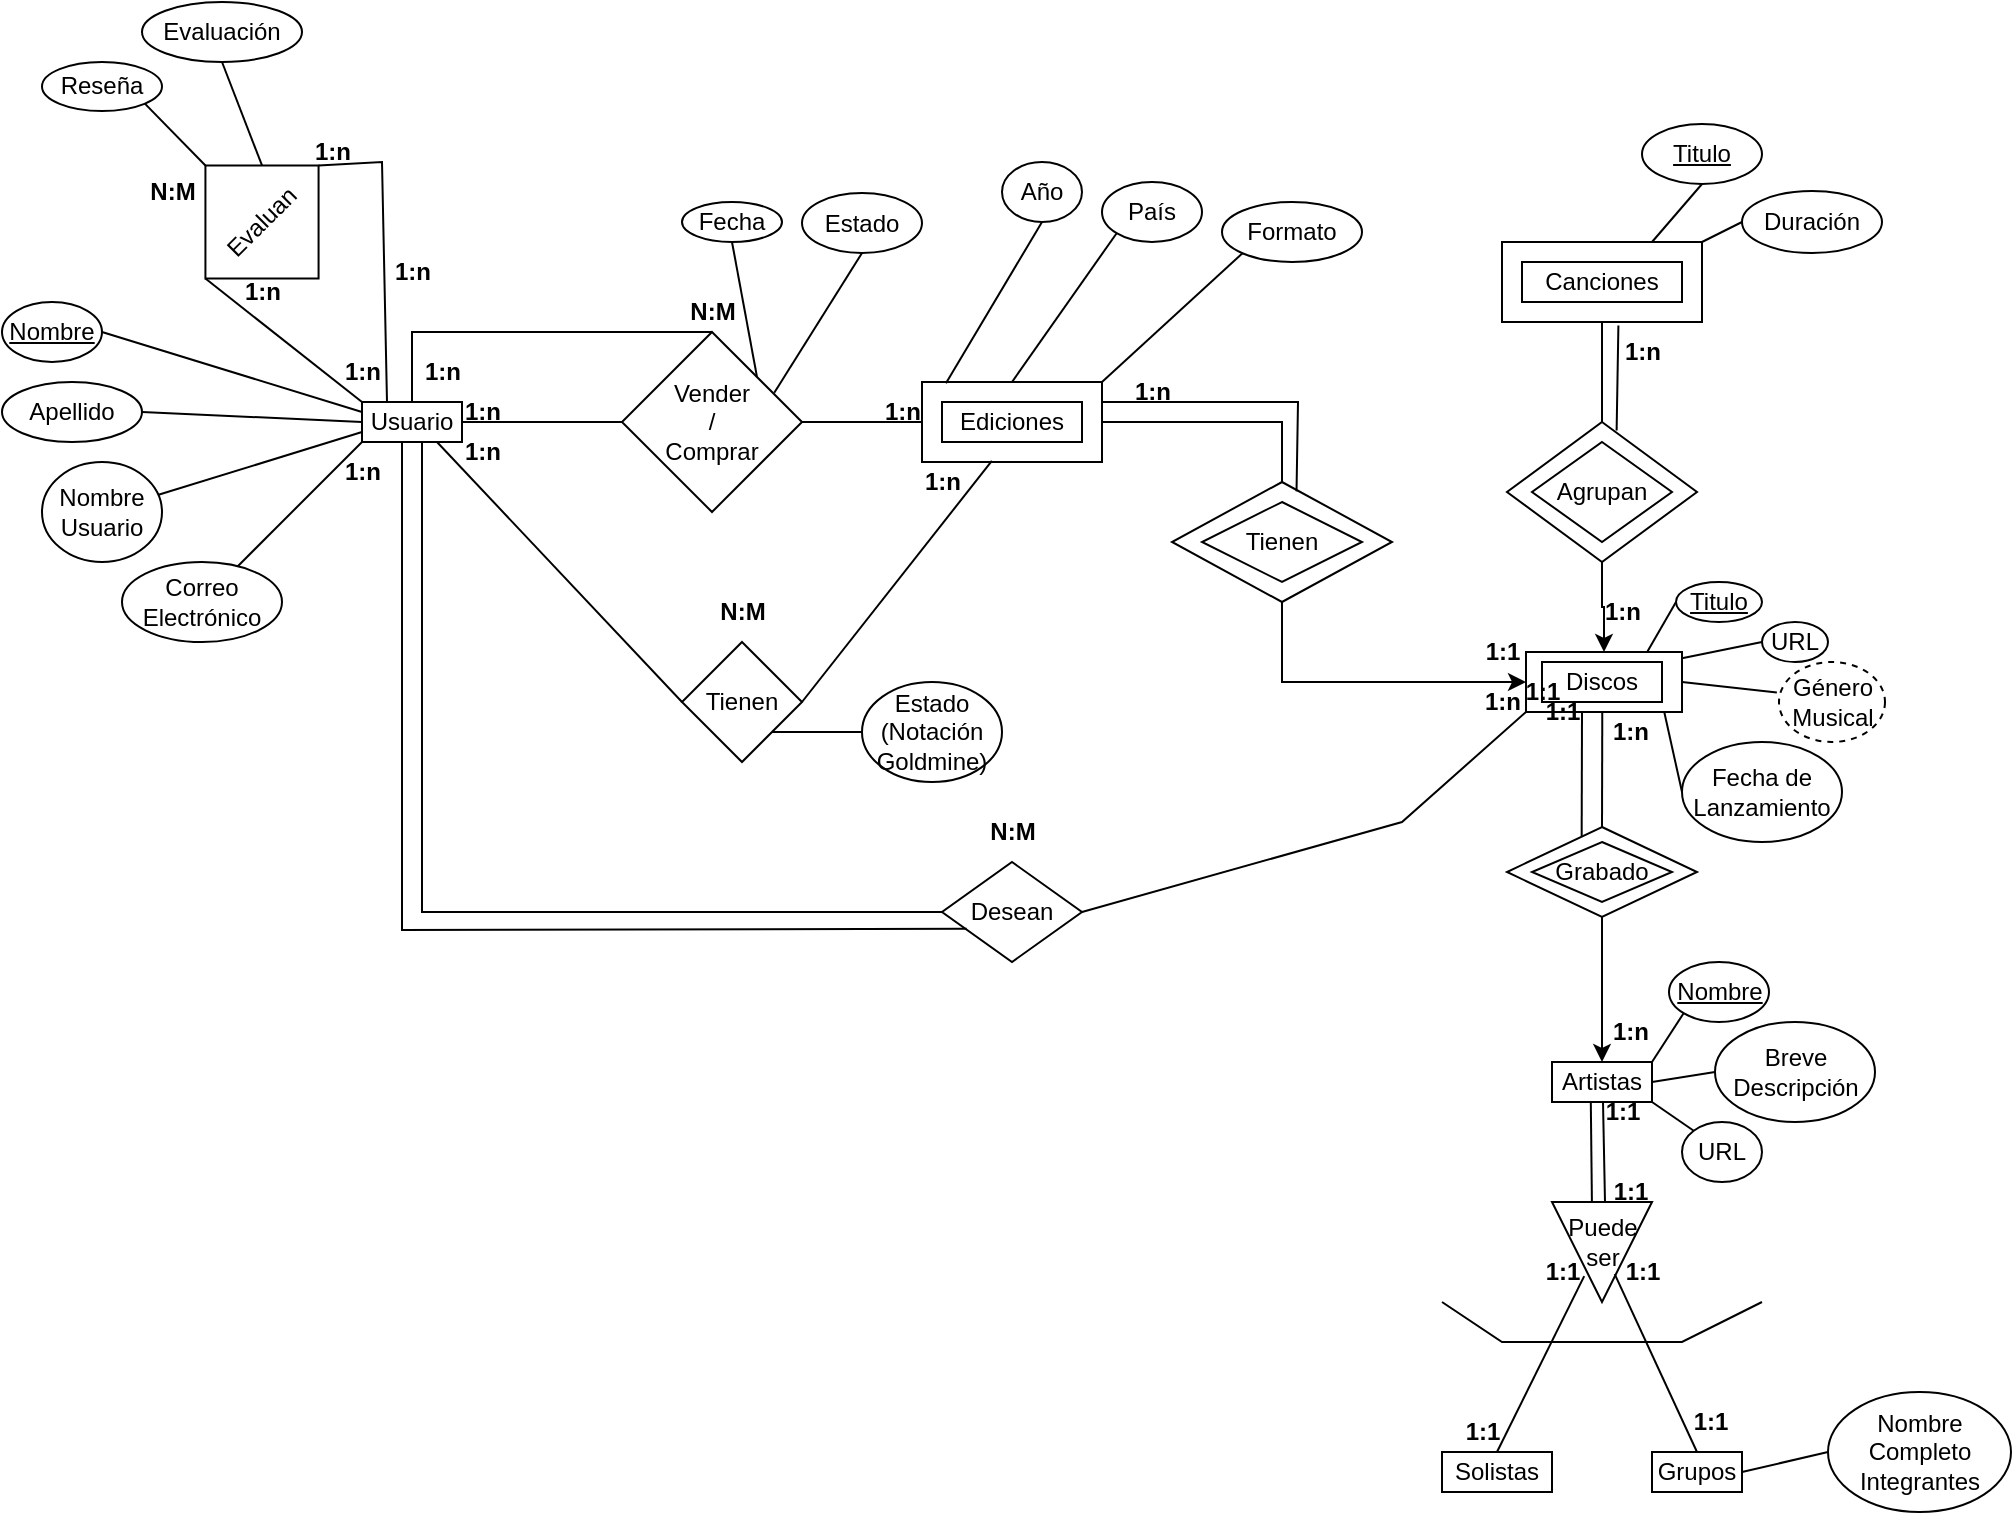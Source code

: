 <mxfile version="24.7.17">
  <diagram name="Página-1" id="pNtj-E5VUR7fUzYblgED">
    <mxGraphModel dx="2341" dy="2160" grid="1" gridSize="10" guides="1" tooltips="1" connect="1" arrows="1" fold="1" page="1" pageScale="1" pageWidth="827" pageHeight="1169" math="0" shadow="0">
      <root>
        <mxCell id="0" />
        <mxCell id="1" parent="0" />
        <mxCell id="HkKM0mRaSlbnlG0qgBaK-1" value="Usuario" style="rounded=0;whiteSpace=wrap;html=1;" parent="1" vertex="1">
          <mxGeometry x="110" y="60" width="50" height="20" as="geometry" />
        </mxCell>
        <mxCell id="HkKM0mRaSlbnlG0qgBaK-2" value="Ediciones" style="whiteSpace=wrap;html=1;" parent="1" vertex="1">
          <mxGeometry x="400" y="60" width="70" height="20" as="geometry" />
        </mxCell>
        <mxCell id="HkKM0mRaSlbnlG0qgBaK-3" value="Vender&lt;div&gt;/&lt;/div&gt;&lt;div&gt;Comprar&lt;/div&gt;" style="rhombus;whiteSpace=wrap;html=1;" parent="1" vertex="1">
          <mxGeometry x="240" y="25" width="90" height="90" as="geometry" />
        </mxCell>
        <mxCell id="HkKM0mRaSlbnlG0qgBaK-5" value="Tienen" style="rhombus;whiteSpace=wrap;html=1;" parent="1" vertex="1">
          <mxGeometry x="530" y="110" width="80" height="40" as="geometry" />
        </mxCell>
        <mxCell id="HkKM0mRaSlbnlG0qgBaK-6" value="Discos" style="whiteSpace=wrap;html=1;" parent="1" vertex="1">
          <mxGeometry x="700" y="190" width="60" height="20" as="geometry" />
        </mxCell>
        <mxCell id="HkKM0mRaSlbnlG0qgBaK-8" value="Canciones" style="whiteSpace=wrap;html=1;" parent="1" vertex="1">
          <mxGeometry x="690" y="-10" width="80" height="20" as="geometry" />
        </mxCell>
        <mxCell id="HkKM0mRaSlbnlG0qgBaK-9" value="Agrupan" style="rhombus;whiteSpace=wrap;html=1;" parent="1" vertex="1">
          <mxGeometry x="695" y="80" width="70" height="50" as="geometry" />
        </mxCell>
        <mxCell id="HkKM0mRaSlbnlG0qgBaK-10" value="Grabado" style="rhombus;whiteSpace=wrap;html=1;" parent="1" vertex="1">
          <mxGeometry x="695" y="280" width="70" height="30" as="geometry" />
        </mxCell>
        <mxCell id="HkKM0mRaSlbnlG0qgBaK-11" value="Artistas" style="whiteSpace=wrap;html=1;" parent="1" vertex="1">
          <mxGeometry x="705" y="390" width="50" height="20" as="geometry" />
        </mxCell>
        <mxCell id="HkKM0mRaSlbnlG0qgBaK-12" value="" style="triangle;whiteSpace=wrap;html=1;rotation=90;" parent="1" vertex="1">
          <mxGeometry x="705" y="460" width="50" height="50" as="geometry" />
        </mxCell>
        <mxCell id="HkKM0mRaSlbnlG0qgBaK-13" value="Solistas" style="whiteSpace=wrap;html=1;" parent="1" vertex="1">
          <mxGeometry x="650" y="585" width="55" height="20" as="geometry" />
        </mxCell>
        <mxCell id="HkKM0mRaSlbnlG0qgBaK-14" value="Grupos" style="whiteSpace=wrap;html=1;" parent="1" vertex="1">
          <mxGeometry x="755" y="585" width="45" height="20" as="geometry" />
        </mxCell>
        <mxCell id="HkKM0mRaSlbnlG0qgBaK-15" value="Puede&lt;div&gt;ser&lt;/div&gt;" style="text;html=1;align=center;verticalAlign=middle;resizable=0;points=[];autosize=1;strokeColor=none;fillColor=none;" parent="1" vertex="1">
          <mxGeometry x="700" y="460" width="60" height="40" as="geometry" />
        </mxCell>
        <mxCell id="HkKM0mRaSlbnlG0qgBaK-16" value="" style="endArrow=none;html=1;rounded=0;exitX=0.416;exitY=-0.003;exitDx=0;exitDy=0;exitPerimeter=0;entryX=0.388;entryY=0.994;entryDx=0;entryDy=0;entryPerimeter=0;" parent="1" source="HkKM0mRaSlbnlG0qgBaK-15" edge="1" target="HkKM0mRaSlbnlG0qgBaK-11">
          <mxGeometry width="50" height="50" relative="1" as="geometry">
            <mxPoint x="680" y="460" as="sourcePoint" />
            <mxPoint x="730" y="410" as="targetPoint" />
          </mxGeometry>
        </mxCell>
        <mxCell id="HkKM0mRaSlbnlG0qgBaK-17" value="Tienen" style="rhombus;whiteSpace=wrap;html=1;rotation=0;" parent="1" vertex="1">
          <mxGeometry x="270" y="180" width="60" height="60" as="geometry" />
        </mxCell>
        <mxCell id="HkKM0mRaSlbnlG0qgBaK-18" value="Desean" style="rhombus;whiteSpace=wrap;html=1;" parent="1" vertex="1">
          <mxGeometry x="400" y="290" width="70" height="50" as="geometry" />
        </mxCell>
        <mxCell id="HkKM0mRaSlbnlG0qgBaK-19" value="" style="endArrow=none;html=1;rounded=0;exitX=0;exitY=0.5;exitDx=0;exitDy=0;" parent="1" source="HkKM0mRaSlbnlG0qgBaK-18" edge="1">
          <mxGeometry width="50" height="50" relative="1" as="geometry">
            <mxPoint x="140" y="320" as="sourcePoint" />
            <mxPoint x="140" y="80" as="targetPoint" />
            <Array as="points">
              <mxPoint x="140" y="315" />
            </Array>
          </mxGeometry>
        </mxCell>
        <mxCell id="HkKM0mRaSlbnlG0qgBaK-20" value="" style="endArrow=none;html=1;rounded=0;exitX=1;exitY=0.5;exitDx=0;exitDy=0;entryX=0;entryY=1;entryDx=0;entryDy=0;" parent="1" source="HkKM0mRaSlbnlG0qgBaK-18" target="ofEIxsK4Rl22Wb2tiuf6-82" edge="1">
          <mxGeometry width="50" height="50" relative="1" as="geometry">
            <mxPoint x="510" y="320" as="sourcePoint" />
            <mxPoint x="560" y="270" as="targetPoint" />
            <Array as="points">
              <mxPoint x="630" y="270" />
            </Array>
          </mxGeometry>
        </mxCell>
        <mxCell id="HkKM0mRaSlbnlG0qgBaK-21" value="" style="endArrow=none;html=1;rounded=0;entryX=0.75;entryY=1;entryDx=0;entryDy=0;exitX=0;exitY=0.5;exitDx=0;exitDy=0;" parent="1" source="HkKM0mRaSlbnlG0qgBaK-17" target="HkKM0mRaSlbnlG0qgBaK-1" edge="1">
          <mxGeometry width="50" height="50" relative="1" as="geometry">
            <mxPoint x="170" y="210" as="sourcePoint" />
            <mxPoint x="220" y="160" as="targetPoint" />
          </mxGeometry>
        </mxCell>
        <mxCell id="HkKM0mRaSlbnlG0qgBaK-22" value="" style="endArrow=none;html=1;rounded=0;entryX=1;entryY=0.5;entryDx=0;entryDy=0;exitX=0.388;exitY=0.986;exitDx=0;exitDy=0;exitPerimeter=0;" parent="1" source="HkKM0mRaSlbnlG0qgBaK-25" target="HkKM0mRaSlbnlG0qgBaK-17" edge="1">
          <mxGeometry width="50" height="50" relative="1" as="geometry">
            <mxPoint x="462" y="260" as="sourcePoint" />
            <mxPoint x="340" y="130" as="targetPoint" />
          </mxGeometry>
        </mxCell>
        <mxCell id="HkKM0mRaSlbnlG0qgBaK-23" value="" style="endArrow=none;html=1;rounded=0;entryX=0;entryY=0.5;entryDx=0;entryDy=0;" parent="1" target="HkKM0mRaSlbnlG0qgBaK-3" edge="1">
          <mxGeometry width="50" height="50" relative="1" as="geometry">
            <mxPoint x="160" y="70" as="sourcePoint" />
            <mxPoint x="210" y="20" as="targetPoint" />
          </mxGeometry>
        </mxCell>
        <mxCell id="HkKM0mRaSlbnlG0qgBaK-24" value="" style="endArrow=none;html=1;rounded=0;entryX=0.5;entryY=0;entryDx=0;entryDy=0;exitX=0.5;exitY=0;exitDx=0;exitDy=0;" parent="1" source="HkKM0mRaSlbnlG0qgBaK-1" target="HkKM0mRaSlbnlG0qgBaK-3" edge="1">
          <mxGeometry width="50" height="50" relative="1" as="geometry">
            <mxPoint x="150" y="20" as="sourcePoint" />
            <mxPoint x="230" y="20" as="targetPoint" />
            <Array as="points">
              <mxPoint x="135" y="25" />
            </Array>
          </mxGeometry>
        </mxCell>
        <mxCell id="HkKM0mRaSlbnlG0qgBaK-25" value="" style="whiteSpace=wrap;html=1;fillColor=none;" parent="1" vertex="1">
          <mxGeometry x="390" y="50" width="90" height="40" as="geometry" />
        </mxCell>
        <mxCell id="HkKM0mRaSlbnlG0qgBaK-26" value="" style="whiteSpace=wrap;html=1;fillColor=none;" parent="1" vertex="1">
          <mxGeometry x="680" y="-20" width="100" height="40" as="geometry" />
        </mxCell>
        <mxCell id="HkKM0mRaSlbnlG0qgBaK-27" value="" style="endArrow=none;html=1;rounded=0;entryX=0.5;entryY=0;entryDx=0;entryDy=0;" parent="1" target="HkKM0mRaSlbnlG0qgBaK-30" edge="1">
          <mxGeometry width="50" height="50" relative="1" as="geometry">
            <mxPoint x="480" y="70" as="sourcePoint" />
            <mxPoint x="570" y="70" as="targetPoint" />
            <Array as="points">
              <mxPoint x="570" y="70" />
            </Array>
          </mxGeometry>
        </mxCell>
        <mxCell id="HkKM0mRaSlbnlG0qgBaK-28" value="" style="endArrow=none;html=1;rounded=0;entryX=0.566;entryY=0.078;entryDx=0;entryDy=0;entryPerimeter=0;" parent="1" target="HkKM0mRaSlbnlG0qgBaK-30" edge="1">
          <mxGeometry width="50" height="50" relative="1" as="geometry">
            <mxPoint x="480" y="60" as="sourcePoint" />
            <mxPoint x="583" y="110" as="targetPoint" />
            <Array as="points">
              <mxPoint x="578" y="60" />
            </Array>
          </mxGeometry>
        </mxCell>
        <mxCell id="HkKM0mRaSlbnlG0qgBaK-31" style="edgeStyle=orthogonalEdgeStyle;rounded=0;orthogonalLoop=1;jettySize=auto;html=1;exitX=0.5;exitY=1;exitDx=0;exitDy=0;entryX=0;entryY=0.5;entryDx=0;entryDy=0;" parent="1" source="HkKM0mRaSlbnlG0qgBaK-30" target="ofEIxsK4Rl22Wb2tiuf6-82" edge="1">
          <mxGeometry relative="1" as="geometry" />
        </mxCell>
        <mxCell id="HkKM0mRaSlbnlG0qgBaK-30" value="" style="rhombus;whiteSpace=wrap;html=1;fillColor=none;" parent="1" vertex="1">
          <mxGeometry x="515" y="100" width="110" height="60" as="geometry" />
        </mxCell>
        <mxCell id="HkKM0mRaSlbnlG0qgBaK-35" style="edgeStyle=orthogonalEdgeStyle;rounded=0;orthogonalLoop=1;jettySize=auto;html=1;exitX=0.5;exitY=1;exitDx=0;exitDy=0;entryX=0.5;entryY=0;entryDx=0;entryDy=0;" parent="1" source="HkKM0mRaSlbnlG0qgBaK-32" target="ofEIxsK4Rl22Wb2tiuf6-82" edge="1">
          <mxGeometry relative="1" as="geometry" />
        </mxCell>
        <mxCell id="HkKM0mRaSlbnlG0qgBaK-32" value="" style="rhombus;whiteSpace=wrap;html=1;fillColor=none;" parent="1" vertex="1">
          <mxGeometry x="682.5" y="70" width="95" height="70" as="geometry" />
        </mxCell>
        <mxCell id="HkKM0mRaSlbnlG0qgBaK-33" value="" style="endArrow=none;html=1;rounded=0;entryX=0.582;entryY=1.045;entryDx=0;entryDy=0;entryPerimeter=0;exitX=0.577;exitY=0.06;exitDx=0;exitDy=0;exitPerimeter=0;" parent="1" source="HkKM0mRaSlbnlG0qgBaK-32" target="HkKM0mRaSlbnlG0qgBaK-26" edge="1">
          <mxGeometry width="50" height="50" relative="1" as="geometry">
            <mxPoint x="738" y="70" as="sourcePoint" />
            <mxPoint x="740" y="40" as="targetPoint" />
            <Array as="points" />
          </mxGeometry>
        </mxCell>
        <mxCell id="HkKM0mRaSlbnlG0qgBaK-34" value="" style="endArrow=none;html=1;rounded=0;exitX=0.5;exitY=0;exitDx=0;exitDy=0;" parent="1" source="HkKM0mRaSlbnlG0qgBaK-32" edge="1">
          <mxGeometry width="50" height="50" relative="1" as="geometry">
            <mxPoint x="680" y="70" as="sourcePoint" />
            <mxPoint x="730" y="20" as="targetPoint" />
          </mxGeometry>
        </mxCell>
        <mxCell id="HkKM0mRaSlbnlG0qgBaK-36" value="" style="endArrow=none;html=1;rounded=0;exitX=1;exitY=0.5;exitDx=0;exitDy=0;entryX=0;entryY=0.5;entryDx=0;entryDy=0;" parent="1" source="HkKM0mRaSlbnlG0qgBaK-3" target="HkKM0mRaSlbnlG0qgBaK-25" edge="1">
          <mxGeometry width="50" height="50" relative="1" as="geometry">
            <mxPoint x="410" y="250" as="sourcePoint" />
            <mxPoint x="460" y="200" as="targetPoint" />
          </mxGeometry>
        </mxCell>
        <mxCell id="HkKM0mRaSlbnlG0qgBaK-38" value="" style="endArrow=none;html=1;rounded=0;exitX=0.5;exitY=0;exitDx=0;exitDy=0;entryX=0.489;entryY=0.992;entryDx=0;entryDy=0;entryPerimeter=0;" parent="1" source="ofEIxsK4Rl22Wb2tiuf6-80" target="ofEIxsK4Rl22Wb2tiuf6-82" edge="1">
          <mxGeometry width="50" height="50" relative="1" as="geometry">
            <mxPoint x="670" y="300" as="sourcePoint" />
            <mxPoint x="720" y="250" as="targetPoint" />
          </mxGeometry>
        </mxCell>
        <mxCell id="HkKM0mRaSlbnlG0qgBaK-39" value="" style="endArrow=none;html=1;rounded=0;entryX=0.606;entryY=0.902;entryDx=0;entryDy=0;entryPerimeter=0;exitX=0.5;exitY=0;exitDx=0;exitDy=0;" parent="1" source="HkKM0mRaSlbnlG0qgBaK-14" target="HkKM0mRaSlbnlG0qgBaK-15" edge="1">
          <mxGeometry width="50" height="50" relative="1" as="geometry">
            <mxPoint x="740" y="550" as="sourcePoint" />
            <mxPoint x="790" y="500" as="targetPoint" />
          </mxGeometry>
        </mxCell>
        <mxCell id="HkKM0mRaSlbnlG0qgBaK-40" value="" style="endArrow=none;html=1;rounded=0;entryX=0.741;entryY=0.678;entryDx=0;entryDy=0;entryPerimeter=0;exitX=0.5;exitY=0;exitDx=0;exitDy=0;" parent="1" source="HkKM0mRaSlbnlG0qgBaK-13" target="HkKM0mRaSlbnlG0qgBaK-12" edge="1">
          <mxGeometry width="50" height="50" relative="1" as="geometry">
            <mxPoint x="680" y="580" as="sourcePoint" />
            <mxPoint x="720" y="500" as="targetPoint" />
          </mxGeometry>
        </mxCell>
        <mxCell id="HkKM0mRaSlbnlG0qgBaK-41" value="" style="endArrow=none;html=1;rounded=0;entryX=0.359;entryY=1.007;entryDx=0;entryDy=0;entryPerimeter=0;exitX=0.393;exitY=0.104;exitDx=0;exitDy=0;exitPerimeter=0;" parent="1" edge="1" target="ofEIxsK4Rl22Wb2tiuf6-82" source="ofEIxsK4Rl22Wb2tiuf6-80">
          <mxGeometry width="50" height="50" relative="1" as="geometry">
            <mxPoint x="721" y="280" as="sourcePoint" />
            <mxPoint x="720" y="214" as="targetPoint" />
          </mxGeometry>
        </mxCell>
        <mxCell id="HkKM0mRaSlbnlG0qgBaK-42" value="" style="endArrow=none;html=1;rounded=0;entryX=0;entryY=0;entryDx=0;entryDy=0;exitX=0;exitY=0.5;exitDx=0;exitDy=0;" parent="1" source="HkKM0mRaSlbnlG0qgBaK-45" target="HkKM0mRaSlbnlG0qgBaK-1" edge="1">
          <mxGeometry width="50" height="50" relative="1" as="geometry">
            <mxPoint x="30" y="20" as="sourcePoint" />
            <mxPoint x="90" y="50" as="targetPoint" />
          </mxGeometry>
        </mxCell>
        <mxCell id="HkKM0mRaSlbnlG0qgBaK-43" value="" style="endArrow=none;html=1;rounded=0;exitX=0.25;exitY=0;exitDx=0;exitDy=0;entryX=1;entryY=0.5;entryDx=0;entryDy=0;" parent="1" source="HkKM0mRaSlbnlG0qgBaK-1" target="HkKM0mRaSlbnlG0qgBaK-45" edge="1">
          <mxGeometry width="50" height="50" relative="1" as="geometry">
            <mxPoint x="122.5" y="40" as="sourcePoint" />
            <mxPoint x="120" y="-120" as="targetPoint" />
            <Array as="points">
              <mxPoint x="120" y="-60" />
            </Array>
          </mxGeometry>
        </mxCell>
        <mxCell id="HkKM0mRaSlbnlG0qgBaK-45" value="Evaluan" style="rhombus;whiteSpace=wrap;html=1;rotation=-45;" parent="1" vertex="1">
          <mxGeometry x="20" y="-70" width="80" height="80" as="geometry" />
        </mxCell>
        <mxCell id="HkKM0mRaSlbnlG0qgBaK-49" value="" style="endArrow=none;html=1;rounded=0;" parent="1" edge="1">
          <mxGeometry width="50" height="50" relative="1" as="geometry">
            <mxPoint x="650" y="510" as="sourcePoint" />
            <mxPoint x="810" y="510" as="targetPoint" />
            <Array as="points">
              <mxPoint x="680" y="530" />
              <mxPoint x="710" y="530" />
              <mxPoint x="750" y="530" />
              <mxPoint x="770" y="530" />
              <mxPoint x="790" y="520" />
            </Array>
          </mxGeometry>
        </mxCell>
        <mxCell id="ofEIxsK4Rl22Wb2tiuf6-1" value="Estado&lt;div&gt;(Notación&lt;/div&gt;&lt;div&gt;Goldmine)&lt;/div&gt;" style="ellipse;whiteSpace=wrap;html=1;" vertex="1" parent="1">
          <mxGeometry x="360" y="200" width="70" height="50" as="geometry" />
        </mxCell>
        <mxCell id="ofEIxsK4Rl22Wb2tiuf6-2" value="" style="endArrow=none;html=1;rounded=0;exitX=0;exitY=0.5;exitDx=0;exitDy=0;entryX=1;entryY=1;entryDx=0;entryDy=0;" edge="1" parent="1" source="ofEIxsK4Rl22Wb2tiuf6-1" target="HkKM0mRaSlbnlG0qgBaK-17">
          <mxGeometry width="50" height="50" relative="1" as="geometry">
            <mxPoint x="440" y="250" as="sourcePoint" />
            <mxPoint x="490" y="200" as="targetPoint" />
          </mxGeometry>
        </mxCell>
        <mxCell id="ofEIxsK4Rl22Wb2tiuf6-3" value="&lt;u&gt;Titulo&lt;/u&gt;" style="ellipse;whiteSpace=wrap;html=1;" vertex="1" parent="1">
          <mxGeometry x="750" y="-79" width="60" height="30" as="geometry" />
        </mxCell>
        <mxCell id="ofEIxsK4Rl22Wb2tiuf6-4" value="Duración" style="ellipse;whiteSpace=wrap;html=1;" vertex="1" parent="1">
          <mxGeometry x="800" y="-45.5" width="70" height="31" as="geometry" />
        </mxCell>
        <mxCell id="ofEIxsK4Rl22Wb2tiuf6-5" value="" style="endArrow=none;html=1;rounded=0;entryX=0;entryY=0.5;entryDx=0;entryDy=0;exitX=1;exitY=0;exitDx=0;exitDy=0;" edge="1" parent="1" source="HkKM0mRaSlbnlG0qgBaK-26" target="ofEIxsK4Rl22Wb2tiuf6-4">
          <mxGeometry width="50" height="50" relative="1" as="geometry">
            <mxPoint x="820" y="80" as="sourcePoint" />
            <mxPoint x="870" y="30" as="targetPoint" />
          </mxGeometry>
        </mxCell>
        <mxCell id="ofEIxsK4Rl22Wb2tiuf6-6" value="" style="endArrow=none;html=1;rounded=0;entryX=0.5;entryY=1;entryDx=0;entryDy=0;exitX=0.75;exitY=0;exitDx=0;exitDy=0;" edge="1" parent="1" source="HkKM0mRaSlbnlG0qgBaK-26" target="ofEIxsK4Rl22Wb2tiuf6-3">
          <mxGeometry width="50" height="50" relative="1" as="geometry">
            <mxPoint x="645" y="-30" as="sourcePoint" />
            <mxPoint x="695" y="-80" as="targetPoint" />
          </mxGeometry>
        </mxCell>
        <mxCell id="ofEIxsK4Rl22Wb2tiuf6-7" value="&lt;u&gt;Titulo&lt;/u&gt;" style="ellipse;whiteSpace=wrap;html=1;" vertex="1" parent="1">
          <mxGeometry x="767" y="150" width="43" height="20" as="geometry" />
        </mxCell>
        <mxCell id="ofEIxsK4Rl22Wb2tiuf6-8" value="Fecha de&lt;div&gt;Lanzamiento&lt;/div&gt;" style="ellipse;whiteSpace=wrap;html=1;" vertex="1" parent="1">
          <mxGeometry x="770" y="230" width="80" height="50" as="geometry" />
        </mxCell>
        <mxCell id="ofEIxsK4Rl22Wb2tiuf6-9" value="Género&lt;div&gt;Musical&lt;/div&gt;" style="ellipse;whiteSpace=wrap;html=1;dashed=1;" vertex="1" parent="1">
          <mxGeometry x="818.5" y="190" width="53" height="40" as="geometry" />
        </mxCell>
        <mxCell id="ofEIxsK4Rl22Wb2tiuf6-10" value="URL" style="ellipse;whiteSpace=wrap;html=1;" vertex="1" parent="1">
          <mxGeometry x="810" y="170" width="33" height="20" as="geometry" />
        </mxCell>
        <mxCell id="ofEIxsK4Rl22Wb2tiuf6-11" value="" style="endArrow=none;html=1;rounded=0;entryX=1;entryY=0.105;entryDx=0;entryDy=0;exitX=0;exitY=0.5;exitDx=0;exitDy=0;entryPerimeter=0;" edge="1" parent="1" source="ofEIxsK4Rl22Wb2tiuf6-10" target="ofEIxsK4Rl22Wb2tiuf6-82">
          <mxGeometry width="50" height="50" relative="1" as="geometry">
            <mxPoint x="740" y="180" as="sourcePoint" />
            <mxPoint x="790" y="130" as="targetPoint" />
          </mxGeometry>
        </mxCell>
        <mxCell id="ofEIxsK4Rl22Wb2tiuf6-12" value="" style="endArrow=none;html=1;rounded=0;exitX=1;exitY=0.5;exitDx=0;exitDy=0;entryX=-0.02;entryY=0.382;entryDx=0;entryDy=0;entryPerimeter=0;" edge="1" parent="1" source="ofEIxsK4Rl22Wb2tiuf6-82" target="ofEIxsK4Rl22Wb2tiuf6-9">
          <mxGeometry width="50" height="50" relative="1" as="geometry">
            <mxPoint x="784" y="130" as="sourcePoint" />
            <mxPoint x="834" y="80" as="targetPoint" />
          </mxGeometry>
        </mxCell>
        <mxCell id="ofEIxsK4Rl22Wb2tiuf6-13" value="" style="endArrow=none;html=1;rounded=0;exitX=0.94;exitY=0.163;exitDx=0;exitDy=0;entryX=0;entryY=0.5;entryDx=0;entryDy=0;exitPerimeter=0;" edge="1" parent="1" source="ofEIxsK4Rl22Wb2tiuf6-78" target="ofEIxsK4Rl22Wb2tiuf6-8">
          <mxGeometry width="50" height="50" relative="1" as="geometry">
            <mxPoint x="780.5" y="95" as="sourcePoint" />
            <mxPoint x="830.5" y="45" as="targetPoint" />
          </mxGeometry>
        </mxCell>
        <mxCell id="ofEIxsK4Rl22Wb2tiuf6-14" value="" style="endArrow=none;html=1;rounded=0;exitX=0.775;exitY=0.009;exitDx=0;exitDy=0;entryX=0;entryY=0.5;entryDx=0;entryDy=0;exitPerimeter=0;" edge="1" parent="1" source="ofEIxsK4Rl22Wb2tiuf6-82" target="ofEIxsK4Rl22Wb2tiuf6-7">
          <mxGeometry width="50" height="50" relative="1" as="geometry">
            <mxPoint x="780" y="75" as="sourcePoint" />
            <mxPoint x="830" y="25" as="targetPoint" />
          </mxGeometry>
        </mxCell>
        <mxCell id="ofEIxsK4Rl22Wb2tiuf6-17" value="URL" style="ellipse;whiteSpace=wrap;html=1;" vertex="1" parent="1">
          <mxGeometry x="770" y="420" width="40" height="30" as="geometry" />
        </mxCell>
        <mxCell id="ofEIxsK4Rl22Wb2tiuf6-18" value="Breve&lt;div&gt;Descripción&lt;/div&gt;" style="ellipse;whiteSpace=wrap;html=1;" vertex="1" parent="1">
          <mxGeometry x="786.5" y="370" width="80" height="50" as="geometry" />
        </mxCell>
        <mxCell id="ofEIxsK4Rl22Wb2tiuf6-19" value="&lt;u&gt;Nombre&lt;/u&gt;" style="ellipse;whiteSpace=wrap;html=1;" vertex="1" parent="1">
          <mxGeometry x="763.5" y="340" width="50" height="30" as="geometry" />
        </mxCell>
        <mxCell id="ofEIxsK4Rl22Wb2tiuf6-20" value="Nombre&lt;div&gt;Completo&lt;/div&gt;&lt;div&gt;Integrantes&lt;/div&gt;" style="ellipse;whiteSpace=wrap;html=1;" vertex="1" parent="1">
          <mxGeometry x="843" y="555" width="91.5" height="60" as="geometry" />
        </mxCell>
        <mxCell id="ofEIxsK4Rl22Wb2tiuf6-22" value="" style="endArrow=none;html=1;rounded=0;entryX=1;entryY=0;entryDx=0;entryDy=0;exitX=0;exitY=1;exitDx=0;exitDy=0;" edge="1" parent="1" source="ofEIxsK4Rl22Wb2tiuf6-19" target="HkKM0mRaSlbnlG0qgBaK-11">
          <mxGeometry width="50" height="50" relative="1" as="geometry">
            <mxPoint x="655" y="440" as="sourcePoint" />
            <mxPoint x="705" y="390" as="targetPoint" />
          </mxGeometry>
        </mxCell>
        <mxCell id="ofEIxsK4Rl22Wb2tiuf6-23" value="" style="endArrow=none;html=1;rounded=0;exitX=0;exitY=0.5;exitDx=0;exitDy=0;" edge="1" parent="1" source="ofEIxsK4Rl22Wb2tiuf6-18">
          <mxGeometry width="50" height="50" relative="1" as="geometry">
            <mxPoint x="705" y="450" as="sourcePoint" />
            <mxPoint x="755" y="400" as="targetPoint" />
          </mxGeometry>
        </mxCell>
        <mxCell id="ofEIxsK4Rl22Wb2tiuf6-24" value="" style="endArrow=none;html=1;rounded=0;entryX=1;entryY=1;entryDx=0;entryDy=0;exitX=0;exitY=0;exitDx=0;exitDy=0;" edge="1" parent="1" source="ofEIxsK4Rl22Wb2tiuf6-17" target="HkKM0mRaSlbnlG0qgBaK-11">
          <mxGeometry width="50" height="50" relative="1" as="geometry">
            <mxPoint x="610" y="410" as="sourcePoint" />
            <mxPoint x="660" y="360" as="targetPoint" />
          </mxGeometry>
        </mxCell>
        <mxCell id="ofEIxsK4Rl22Wb2tiuf6-25" value="" style="endArrow=none;html=1;rounded=0;entryX=1;entryY=0.5;entryDx=0;entryDy=0;exitX=0;exitY=0.5;exitDx=0;exitDy=0;" edge="1" parent="1" source="ofEIxsK4Rl22Wb2tiuf6-20" target="HkKM0mRaSlbnlG0qgBaK-14">
          <mxGeometry width="50" height="50" relative="1" as="geometry">
            <mxPoint x="760" y="570" as="sourcePoint" />
            <mxPoint x="810" y="520" as="targetPoint" />
          </mxGeometry>
        </mxCell>
        <mxCell id="ofEIxsK4Rl22Wb2tiuf6-26" value="Año" style="ellipse;whiteSpace=wrap;html=1;" vertex="1" parent="1">
          <mxGeometry x="430" y="-60" width="40" height="30" as="geometry" />
        </mxCell>
        <mxCell id="ofEIxsK4Rl22Wb2tiuf6-27" value="País" style="ellipse;whiteSpace=wrap;html=1;" vertex="1" parent="1">
          <mxGeometry x="480" y="-50" width="50" height="30" as="geometry" />
        </mxCell>
        <mxCell id="ofEIxsK4Rl22Wb2tiuf6-28" value="Formato" style="ellipse;whiteSpace=wrap;html=1;" vertex="1" parent="1">
          <mxGeometry x="540" y="-40" width="70" height="30" as="geometry" />
        </mxCell>
        <mxCell id="ofEIxsK4Rl22Wb2tiuf6-30" value="" style="endArrow=none;html=1;rounded=0;entryX=0;entryY=1;entryDx=0;entryDy=0;exitX=0.5;exitY=0;exitDx=0;exitDy=0;" edge="1" parent="1" source="HkKM0mRaSlbnlG0qgBaK-25" target="ofEIxsK4Rl22Wb2tiuf6-27">
          <mxGeometry width="50" height="50" relative="1" as="geometry">
            <mxPoint x="390" y="80" as="sourcePoint" />
            <mxPoint x="440" y="30" as="targetPoint" />
          </mxGeometry>
        </mxCell>
        <mxCell id="ofEIxsK4Rl22Wb2tiuf6-31" value="" style="endArrow=none;html=1;rounded=0;entryX=0;entryY=1;entryDx=0;entryDy=0;exitX=1;exitY=0;exitDx=0;exitDy=0;" edge="1" parent="1" source="HkKM0mRaSlbnlG0qgBaK-25" target="ofEIxsK4Rl22Wb2tiuf6-28">
          <mxGeometry width="50" height="50" relative="1" as="geometry">
            <mxPoint x="390" y="80" as="sourcePoint" />
            <mxPoint x="440" y="30" as="targetPoint" />
          </mxGeometry>
        </mxCell>
        <mxCell id="ofEIxsK4Rl22Wb2tiuf6-32" value="" style="endArrow=none;html=1;rounded=0;entryX=0.5;entryY=1;entryDx=0;entryDy=0;exitX=0.133;exitY=0.016;exitDx=0;exitDy=0;exitPerimeter=0;" edge="1" parent="1" source="HkKM0mRaSlbnlG0qgBaK-25" target="ofEIxsK4Rl22Wb2tiuf6-26">
          <mxGeometry width="50" height="50" relative="1" as="geometry">
            <mxPoint x="390" y="80" as="sourcePoint" />
            <mxPoint x="440" y="30" as="targetPoint" />
          </mxGeometry>
        </mxCell>
        <mxCell id="ofEIxsK4Rl22Wb2tiuf6-34" value="Fecha" style="ellipse;whiteSpace=wrap;html=1;" vertex="1" parent="1">
          <mxGeometry x="270" y="-40" width="50" height="20" as="geometry" />
        </mxCell>
        <mxCell id="ofEIxsK4Rl22Wb2tiuf6-35" value="Estado" style="ellipse;whiteSpace=wrap;html=1;" vertex="1" parent="1">
          <mxGeometry x="330" y="-44.5" width="60" height="30" as="geometry" />
        </mxCell>
        <mxCell id="ofEIxsK4Rl22Wb2tiuf6-36" value="" style="endArrow=none;html=1;rounded=0;entryX=0.5;entryY=1;entryDx=0;entryDy=0;exitX=0.846;exitY=0.337;exitDx=0;exitDy=0;exitPerimeter=0;" edge="1" parent="1" source="HkKM0mRaSlbnlG0qgBaK-3" target="ofEIxsK4Rl22Wb2tiuf6-35">
          <mxGeometry width="50" height="50" relative="1" as="geometry">
            <mxPoint x="390" y="220" as="sourcePoint" />
            <mxPoint x="440" y="170" as="targetPoint" />
          </mxGeometry>
        </mxCell>
        <mxCell id="ofEIxsK4Rl22Wb2tiuf6-37" value="" style="endArrow=none;html=1;rounded=0;entryX=0.5;entryY=1;entryDx=0;entryDy=0;exitX=1;exitY=0;exitDx=0;exitDy=0;" edge="1" parent="1" source="HkKM0mRaSlbnlG0qgBaK-3" target="ofEIxsK4Rl22Wb2tiuf6-34">
          <mxGeometry width="50" height="50" relative="1" as="geometry">
            <mxPoint x="390" y="220" as="sourcePoint" />
            <mxPoint x="440" y="170" as="targetPoint" />
          </mxGeometry>
        </mxCell>
        <mxCell id="ofEIxsK4Rl22Wb2tiuf6-38" value="Reseña" style="ellipse;whiteSpace=wrap;html=1;" vertex="1" parent="1">
          <mxGeometry x="-50" y="-110" width="60" height="24.5" as="geometry" />
        </mxCell>
        <mxCell id="ofEIxsK4Rl22Wb2tiuf6-39" value="Evaluación" style="ellipse;whiteSpace=wrap;html=1;" vertex="1" parent="1">
          <mxGeometry y="-140" width="80" height="30" as="geometry" />
        </mxCell>
        <mxCell id="ofEIxsK4Rl22Wb2tiuf6-40" value="" style="endArrow=none;html=1;rounded=0;entryX=1;entryY=1;entryDx=0;entryDy=0;exitX=0.5;exitY=0;exitDx=0;exitDy=0;" edge="1" parent="1" source="HkKM0mRaSlbnlG0qgBaK-45" target="ofEIxsK4Rl22Wb2tiuf6-38">
          <mxGeometry width="50" height="50" relative="1" as="geometry">
            <mxPoint x="350" y="-10" as="sourcePoint" />
            <mxPoint x="400" y="-60" as="targetPoint" />
          </mxGeometry>
        </mxCell>
        <mxCell id="ofEIxsK4Rl22Wb2tiuf6-41" value="" style="endArrow=none;html=1;rounded=0;entryX=0.5;entryY=1;entryDx=0;entryDy=0;exitX=1;exitY=0;exitDx=0;exitDy=0;" edge="1" parent="1" source="HkKM0mRaSlbnlG0qgBaK-45" target="ofEIxsK4Rl22Wb2tiuf6-39">
          <mxGeometry width="50" height="50" relative="1" as="geometry">
            <mxPoint x="350" y="-10" as="sourcePoint" />
            <mxPoint x="400" y="-60" as="targetPoint" />
          </mxGeometry>
        </mxCell>
        <mxCell id="ofEIxsK4Rl22Wb2tiuf6-42" value="&lt;u&gt;Nombre&lt;/u&gt;" style="ellipse;whiteSpace=wrap;html=1;" vertex="1" parent="1">
          <mxGeometry x="-70" y="10" width="50" height="30" as="geometry" />
        </mxCell>
        <mxCell id="ofEIxsK4Rl22Wb2tiuf6-43" value="Correo&lt;div&gt;Electrónico&lt;/div&gt;" style="ellipse;whiteSpace=wrap;html=1;" vertex="1" parent="1">
          <mxGeometry x="-10" y="140" width="80" height="40" as="geometry" />
        </mxCell>
        <mxCell id="ofEIxsK4Rl22Wb2tiuf6-44" value="Nombre&lt;div&gt;Usuario&lt;/div&gt;" style="ellipse;whiteSpace=wrap;html=1;" vertex="1" parent="1">
          <mxGeometry x="-50" y="90" width="60" height="50" as="geometry" />
        </mxCell>
        <mxCell id="ofEIxsK4Rl22Wb2tiuf6-45" value="Apellido" style="ellipse;whiteSpace=wrap;html=1;" vertex="1" parent="1">
          <mxGeometry x="-70" y="50" width="70" height="30" as="geometry" />
        </mxCell>
        <mxCell id="ofEIxsK4Rl22Wb2tiuf6-48" value="" style="endArrow=none;html=1;rounded=0;entryX=0;entryY=0.25;entryDx=0;entryDy=0;exitX=1;exitY=0.5;exitDx=0;exitDy=0;" edge="1" parent="1" source="ofEIxsK4Rl22Wb2tiuf6-42" target="HkKM0mRaSlbnlG0qgBaK-1">
          <mxGeometry width="50" height="50" relative="1" as="geometry">
            <mxPoint x="70" y="155" as="sourcePoint" />
            <mxPoint x="120" y="105" as="targetPoint" />
          </mxGeometry>
        </mxCell>
        <mxCell id="ofEIxsK4Rl22Wb2tiuf6-49" value="" style="endArrow=none;html=1;rounded=0;entryX=0;entryY=0.5;entryDx=0;entryDy=0;exitX=1;exitY=0.5;exitDx=0;exitDy=0;" edge="1" parent="1" source="ofEIxsK4Rl22Wb2tiuf6-45" target="HkKM0mRaSlbnlG0qgBaK-1">
          <mxGeometry width="50" height="50" relative="1" as="geometry">
            <mxPoint x="70" y="220" as="sourcePoint" />
            <mxPoint x="120" y="170" as="targetPoint" />
          </mxGeometry>
        </mxCell>
        <mxCell id="ofEIxsK4Rl22Wb2tiuf6-50" value="" style="endArrow=none;html=1;rounded=0;entryX=0;entryY=0.75;entryDx=0;entryDy=0;exitX=0.971;exitY=0.328;exitDx=0;exitDy=0;exitPerimeter=0;" edge="1" parent="1" source="ofEIxsK4Rl22Wb2tiuf6-44" target="HkKM0mRaSlbnlG0qgBaK-1">
          <mxGeometry width="50" height="50" relative="1" as="geometry">
            <mxPoint x="320" y="260" as="sourcePoint" />
            <mxPoint x="370" y="210" as="targetPoint" />
          </mxGeometry>
        </mxCell>
        <mxCell id="ofEIxsK4Rl22Wb2tiuf6-51" value="" style="endArrow=none;html=1;rounded=0;entryX=0;entryY=1;entryDx=0;entryDy=0;" edge="1" parent="1" source="ofEIxsK4Rl22Wb2tiuf6-43" target="HkKM0mRaSlbnlG0qgBaK-1">
          <mxGeometry width="50" height="50" relative="1" as="geometry">
            <mxPoint x="320" y="260" as="sourcePoint" />
            <mxPoint x="370" y="210" as="targetPoint" />
          </mxGeometry>
        </mxCell>
        <mxCell id="ofEIxsK4Rl22Wb2tiuf6-53" value="&lt;b&gt;1:n&lt;/b&gt;" style="text;html=1;align=center;verticalAlign=middle;resizable=0;points=[];autosize=1;strokeColor=none;fillColor=none;" vertex="1" parent="1">
          <mxGeometry x="115" y="-20" width="40" height="30" as="geometry" />
        </mxCell>
        <mxCell id="ofEIxsK4Rl22Wb2tiuf6-56" value="&lt;b&gt;N:M&lt;/b&gt;" style="text;html=1;align=center;verticalAlign=middle;resizable=0;points=[];autosize=1;strokeColor=none;fillColor=none;" vertex="1" parent="1">
          <mxGeometry x="-10" y="-60" width="50" height="30" as="geometry" />
        </mxCell>
        <mxCell id="ofEIxsK4Rl22Wb2tiuf6-60" value="&lt;b&gt;1:n&lt;/b&gt;" style="text;html=1;align=center;verticalAlign=middle;resizable=0;points=[];autosize=1;strokeColor=none;fillColor=none;" vertex="1" parent="1">
          <mxGeometry x="130" y="30" width="40" height="30" as="geometry" />
        </mxCell>
        <mxCell id="ofEIxsK4Rl22Wb2tiuf6-61" value="&lt;b&gt;1:n&lt;/b&gt;" style="text;html=1;align=center;verticalAlign=middle;resizable=0;points=[];autosize=1;strokeColor=none;fillColor=none;" vertex="1" parent="1">
          <mxGeometry x="90" y="30" width="40" height="30" as="geometry" />
        </mxCell>
        <mxCell id="ofEIxsK4Rl22Wb2tiuf6-62" value="&lt;b&gt;1:n&lt;/b&gt;" style="text;html=1;align=center;verticalAlign=middle;resizable=0;points=[];autosize=1;strokeColor=none;fillColor=none;" vertex="1" parent="1">
          <mxGeometry x="40" y="-10" width="40" height="30" as="geometry" />
        </mxCell>
        <mxCell id="ofEIxsK4Rl22Wb2tiuf6-63" value="&lt;b&gt;1:n&lt;/b&gt;" style="text;html=1;align=center;verticalAlign=middle;resizable=0;points=[];autosize=1;strokeColor=none;fillColor=none;" vertex="1" parent="1">
          <mxGeometry x="75" y="-80" width="40" height="30" as="geometry" />
        </mxCell>
        <mxCell id="ofEIxsK4Rl22Wb2tiuf6-64" value="&lt;b&gt;1:n&lt;/b&gt;" style="text;html=1;align=center;verticalAlign=middle;resizable=0;points=[];autosize=1;strokeColor=none;fillColor=none;" vertex="1" parent="1">
          <mxGeometry x="150" y="50" width="40" height="30" as="geometry" />
        </mxCell>
        <mxCell id="ofEIxsK4Rl22Wb2tiuf6-65" value="&lt;b&gt;1:n&lt;/b&gt;" style="text;html=1;align=center;verticalAlign=middle;resizable=0;points=[];autosize=1;strokeColor=none;fillColor=none;" vertex="1" parent="1">
          <mxGeometry x="360" y="50" width="40" height="30" as="geometry" />
        </mxCell>
        <mxCell id="ofEIxsK4Rl22Wb2tiuf6-66" value="&lt;b&gt;N:M&lt;/b&gt;" style="text;html=1;align=center;verticalAlign=middle;resizable=0;points=[];autosize=1;strokeColor=none;fillColor=none;" vertex="1" parent="1">
          <mxGeometry x="260" width="50" height="30" as="geometry" />
        </mxCell>
        <mxCell id="ofEIxsK4Rl22Wb2tiuf6-67" value="&lt;b&gt;1:n&lt;/b&gt;" style="text;html=1;align=center;verticalAlign=middle;resizable=0;points=[];autosize=1;strokeColor=none;fillColor=none;" vertex="1" parent="1">
          <mxGeometry x="90" y="80" width="40" height="30" as="geometry" />
        </mxCell>
        <mxCell id="ofEIxsK4Rl22Wb2tiuf6-69" value="&lt;b&gt;1:n&lt;/b&gt;" style="text;html=1;align=center;verticalAlign=middle;resizable=0;points=[];autosize=1;strokeColor=none;fillColor=none;" vertex="1" parent="1">
          <mxGeometry x="660" y="195" width="40" height="30" as="geometry" />
        </mxCell>
        <mxCell id="ofEIxsK4Rl22Wb2tiuf6-70" value="&lt;b&gt;N:M&lt;/b&gt;" style="text;html=1;align=center;verticalAlign=middle;resizable=0;points=[];autosize=1;strokeColor=none;fillColor=none;" vertex="1" parent="1">
          <mxGeometry x="275" y="150" width="50" height="30" as="geometry" />
        </mxCell>
        <mxCell id="ofEIxsK4Rl22Wb2tiuf6-71" value="&lt;b&gt;1:n&lt;/b&gt;" style="text;html=1;align=center;verticalAlign=middle;resizable=0;points=[];autosize=1;strokeColor=none;fillColor=none;" vertex="1" parent="1">
          <mxGeometry x="150" y="70" width="40" height="30" as="geometry" />
        </mxCell>
        <mxCell id="ofEIxsK4Rl22Wb2tiuf6-72" value="&lt;b&gt;1:n&lt;/b&gt;" style="text;html=1;align=center;verticalAlign=middle;resizable=0;points=[];autosize=1;strokeColor=none;fillColor=none;" vertex="1" parent="1">
          <mxGeometry x="380" y="85" width="40" height="30" as="geometry" />
        </mxCell>
        <mxCell id="ofEIxsK4Rl22Wb2tiuf6-74" value="&lt;b&gt;1:n&lt;/b&gt;" style="text;html=1;align=center;verticalAlign=middle;resizable=0;points=[];autosize=1;strokeColor=none;fillColor=none;" vertex="1" parent="1">
          <mxGeometry x="485" y="40" width="40" height="30" as="geometry" />
        </mxCell>
        <mxCell id="ofEIxsK4Rl22Wb2tiuf6-75" value="&lt;b&gt;1:1&lt;/b&gt;" style="text;html=1;align=center;verticalAlign=middle;resizable=0;points=[];autosize=1;strokeColor=none;fillColor=none;" vertex="1" parent="1">
          <mxGeometry x="660" y="170" width="40" height="30" as="geometry" />
        </mxCell>
        <mxCell id="ofEIxsK4Rl22Wb2tiuf6-76" value="&lt;b&gt;1:n&lt;/b&gt;" style="text;html=1;align=center;verticalAlign=middle;resizable=0;points=[];autosize=1;strokeColor=none;fillColor=none;" vertex="1" parent="1">
          <mxGeometry x="730" y="20" width="40" height="30" as="geometry" />
        </mxCell>
        <mxCell id="ofEIxsK4Rl22Wb2tiuf6-77" value="&lt;b&gt;1:n&lt;/b&gt;" style="text;html=1;align=center;verticalAlign=middle;resizable=0;points=[];autosize=1;strokeColor=none;fillColor=none;" vertex="1" parent="1">
          <mxGeometry x="720" y="150" width="40" height="30" as="geometry" />
        </mxCell>
        <mxCell id="ofEIxsK4Rl22Wb2tiuf6-78" value="&lt;b&gt;1:n&lt;/b&gt;" style="text;html=1;align=center;verticalAlign=middle;resizable=0;points=[];autosize=1;strokeColor=none;fillColor=none;" vertex="1" parent="1">
          <mxGeometry x="723.5" y="210" width="40" height="30" as="geometry" />
        </mxCell>
        <mxCell id="ofEIxsK4Rl22Wb2tiuf6-81" style="edgeStyle=orthogonalEdgeStyle;rounded=0;orthogonalLoop=1;jettySize=auto;html=1;exitX=0.5;exitY=1;exitDx=0;exitDy=0;entryX=0.5;entryY=0;entryDx=0;entryDy=0;" edge="1" parent="1" source="ofEIxsK4Rl22Wb2tiuf6-80" target="HkKM0mRaSlbnlG0qgBaK-11">
          <mxGeometry relative="1" as="geometry" />
        </mxCell>
        <mxCell id="ofEIxsK4Rl22Wb2tiuf6-80" value="" style="rhombus;whiteSpace=wrap;html=1;fillColor=none;" vertex="1" parent="1">
          <mxGeometry x="682.5" y="272.5" width="95" height="45" as="geometry" />
        </mxCell>
        <mxCell id="ofEIxsK4Rl22Wb2tiuf6-82" value="" style="whiteSpace=wrap;html=1;fillColor=none;" vertex="1" parent="1">
          <mxGeometry x="692" y="185" width="78" height="30" as="geometry" />
        </mxCell>
        <mxCell id="ofEIxsK4Rl22Wb2tiuf6-83" value="&lt;b&gt;1:n&lt;/b&gt;" style="text;html=1;align=center;verticalAlign=middle;resizable=0;points=[];autosize=1;strokeColor=none;fillColor=none;" vertex="1" parent="1">
          <mxGeometry x="723.5" y="360" width="40" height="30" as="geometry" />
        </mxCell>
        <mxCell id="ofEIxsK4Rl22Wb2tiuf6-84" value="" style="endArrow=none;html=1;rounded=0;exitX=0.416;exitY=-0.003;exitDx=0;exitDy=0;exitPerimeter=0;entryX=0.388;entryY=0.994;entryDx=0;entryDy=0;entryPerimeter=0;" edge="1" parent="1">
          <mxGeometry width="50" height="50" relative="1" as="geometry">
            <mxPoint x="731.5" y="460" as="sourcePoint" />
            <mxPoint x="730.5" y="410" as="targetPoint" />
          </mxGeometry>
        </mxCell>
        <mxCell id="ofEIxsK4Rl22Wb2tiuf6-85" value="&lt;b&gt;1:1&lt;/b&gt;" style="text;html=1;align=center;verticalAlign=middle;resizable=0;points=[];autosize=1;strokeColor=none;fillColor=none;" vertex="1" parent="1">
          <mxGeometry x="720" y="400" width="40" height="30" as="geometry" />
        </mxCell>
        <mxCell id="ofEIxsK4Rl22Wb2tiuf6-86" value="&lt;b&gt;1:1&lt;/b&gt;" style="text;html=1;align=center;verticalAlign=middle;resizable=0;points=[];autosize=1;strokeColor=none;fillColor=none;" vertex="1" parent="1">
          <mxGeometry x="680" y="190" width="40" height="30" as="geometry" />
        </mxCell>
        <mxCell id="ofEIxsK4Rl22Wb2tiuf6-87" value="&lt;b&gt;1:1&lt;/b&gt;" style="text;html=1;align=center;verticalAlign=middle;resizable=0;points=[];autosize=1;strokeColor=none;fillColor=none;" vertex="1" parent="1">
          <mxGeometry x="690" y="200" width="40" height="30" as="geometry" />
        </mxCell>
        <mxCell id="ofEIxsK4Rl22Wb2tiuf6-88" value="&lt;b&gt;1:1&lt;/b&gt;" style="text;html=1;align=center;verticalAlign=middle;resizable=0;points=[];autosize=1;strokeColor=none;fillColor=none;" vertex="1" parent="1">
          <mxGeometry x="723.5" y="440" width="40" height="30" as="geometry" />
        </mxCell>
        <mxCell id="ofEIxsK4Rl22Wb2tiuf6-89" value="&lt;b&gt;1:1&lt;/b&gt;" style="text;html=1;align=center;verticalAlign=middle;resizable=0;points=[];autosize=1;strokeColor=none;fillColor=none;" vertex="1" parent="1">
          <mxGeometry x="730" y="480" width="40" height="30" as="geometry" />
        </mxCell>
        <mxCell id="ofEIxsK4Rl22Wb2tiuf6-90" value="&lt;b&gt;1:1&lt;/b&gt;" style="text;html=1;align=center;verticalAlign=middle;resizable=0;points=[];autosize=1;strokeColor=none;fillColor=none;" vertex="1" parent="1">
          <mxGeometry x="763.5" y="555" width="40" height="30" as="geometry" />
        </mxCell>
        <mxCell id="ofEIxsK4Rl22Wb2tiuf6-92" value="&lt;b&gt;1:1&lt;/b&gt;" style="text;html=1;align=center;verticalAlign=middle;resizable=0;points=[];autosize=1;strokeColor=none;fillColor=none;" vertex="1" parent="1">
          <mxGeometry x="650" y="560" width="40" height="30" as="geometry" />
        </mxCell>
        <mxCell id="ofEIxsK4Rl22Wb2tiuf6-93" value="&lt;b&gt;1:1&lt;/b&gt;" style="text;html=1;align=center;verticalAlign=middle;resizable=0;points=[];autosize=1;strokeColor=none;fillColor=none;" vertex="1" parent="1">
          <mxGeometry x="690" y="480" width="40" height="30" as="geometry" />
        </mxCell>
        <mxCell id="ofEIxsK4Rl22Wb2tiuf6-94" value="&lt;b&gt;N:M&lt;/b&gt;" style="text;html=1;align=center;verticalAlign=middle;resizable=0;points=[];autosize=1;strokeColor=none;fillColor=none;" vertex="1" parent="1">
          <mxGeometry x="410" y="260" width="50" height="30" as="geometry" />
        </mxCell>
        <mxCell id="ofEIxsK4Rl22Wb2tiuf6-95" value="" style="endArrow=none;html=1;rounded=0;exitX=0.176;exitY=0.667;exitDx=0;exitDy=0;exitPerimeter=0;" edge="1" parent="1" source="HkKM0mRaSlbnlG0qgBaK-18">
          <mxGeometry width="50" height="50" relative="1" as="geometry">
            <mxPoint x="250" y="330" as="sourcePoint" />
            <mxPoint x="130" y="80" as="targetPoint" />
            <Array as="points">
              <mxPoint x="130" y="324" />
            </Array>
          </mxGeometry>
        </mxCell>
      </root>
    </mxGraphModel>
  </diagram>
</mxfile>
